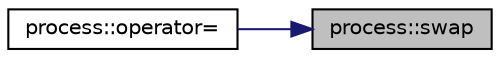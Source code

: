 digraph "process::swap"
{
 // LATEX_PDF_SIZE
  edge [fontname="Helvetica",fontsize="10",labelfontname="Helvetica",labelfontsize="10"];
  node [fontname="Helvetica",fontsize="10",shape=record];
  rankdir="RL";
  Node58 [label="process::swap",height=0.2,width=0.4,color="black", fillcolor="grey75", style="filled", fontcolor="black",tooltip=" "];
  Node58 -> Node59 [dir="back",color="midnightblue",fontsize="10",style="solid",fontname="Helvetica"];
  Node59 [label="process::operator=",height=0.2,width=0.4,color="black", fillcolor="white", style="filled",URL="$classprocess.html#aa7fa6f39ab18ec9d213ecc5ed2714006",tooltip=" "];
}
